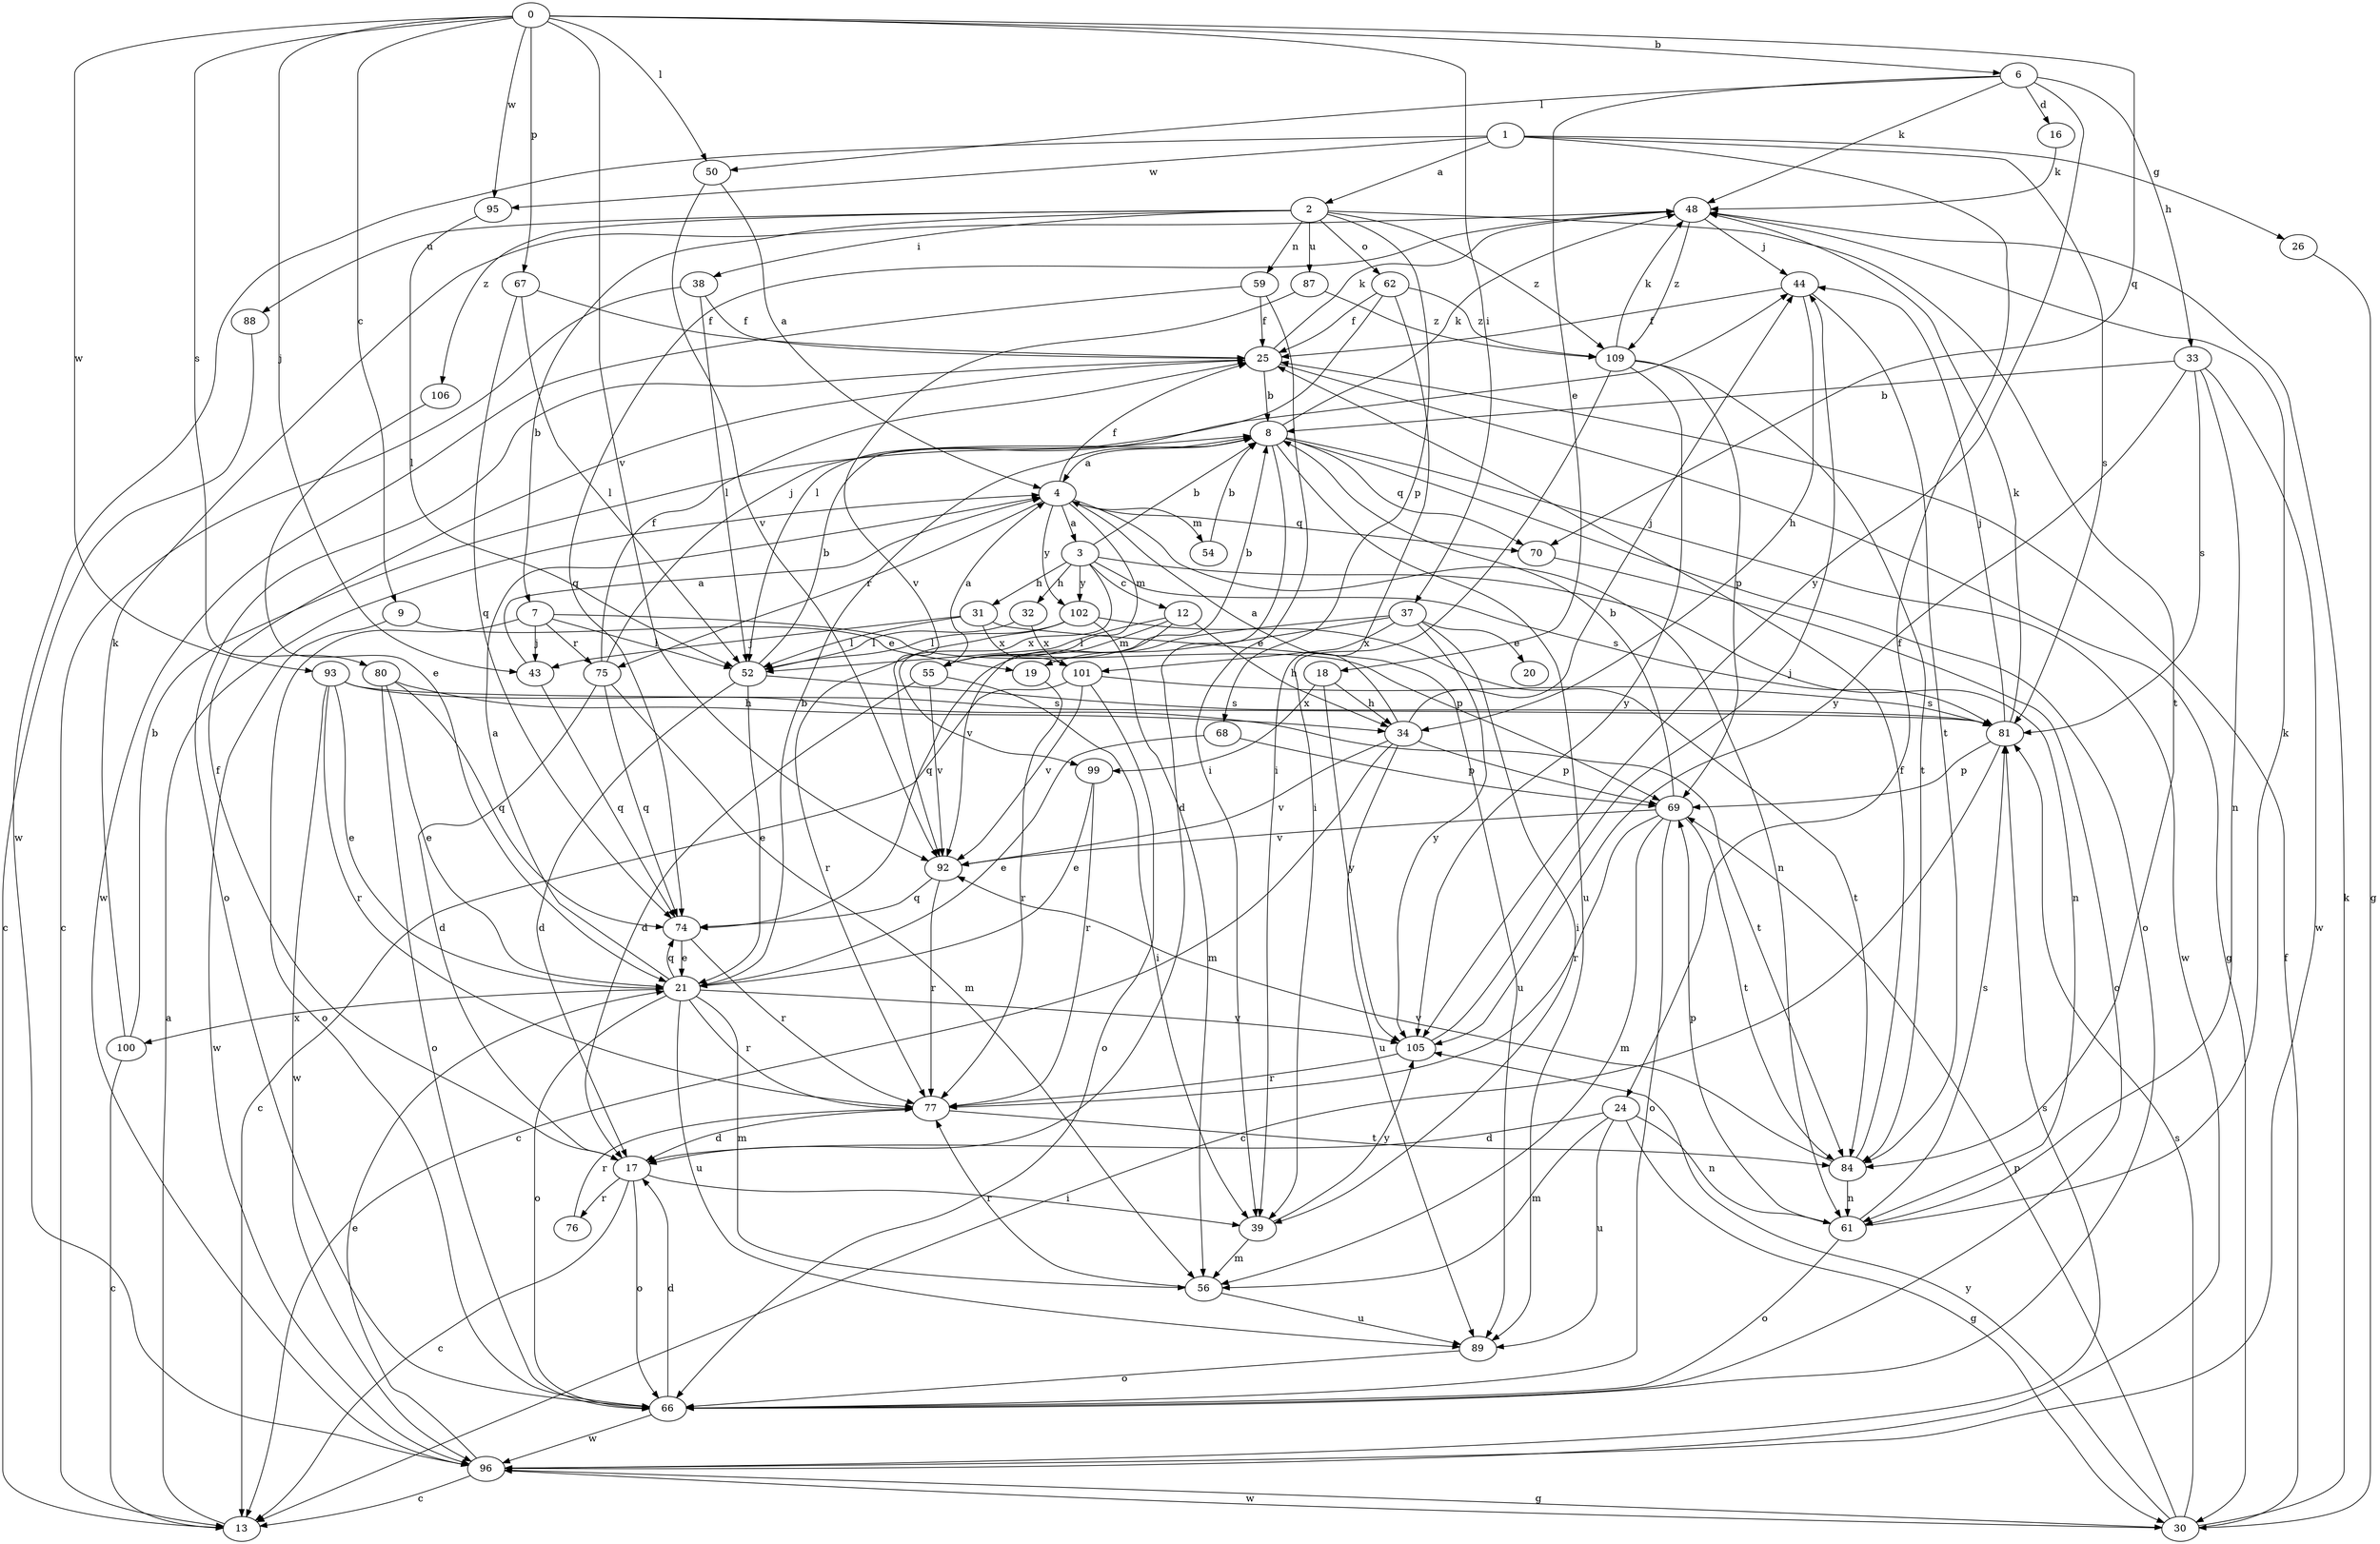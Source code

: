 strict digraph  {
0;
1;
2;
3;
4;
6;
7;
8;
9;
12;
13;
16;
17;
18;
19;
20;
21;
24;
25;
26;
30;
31;
32;
33;
34;
37;
38;
39;
43;
44;
48;
50;
52;
54;
55;
56;
59;
61;
62;
66;
67;
68;
69;
70;
74;
75;
76;
77;
80;
81;
84;
87;
88;
89;
92;
93;
95;
96;
99;
100;
101;
102;
105;
106;
109;
0 -> 6  [label=b];
0 -> 9  [label=c];
0 -> 37  [label=i];
0 -> 43  [label=j];
0 -> 50  [label=l];
0 -> 67  [label=p];
0 -> 70  [label=q];
0 -> 80  [label=s];
0 -> 92  [label=v];
0 -> 93  [label=w];
0 -> 95  [label=w];
1 -> 2  [label=a];
1 -> 24  [label=f];
1 -> 26  [label=g];
1 -> 81  [label=s];
1 -> 95  [label=w];
1 -> 96  [label=w];
2 -> 7  [label=b];
2 -> 38  [label=i];
2 -> 59  [label=n];
2 -> 62  [label=o];
2 -> 68  [label=p];
2 -> 84  [label=t];
2 -> 87  [label=u];
2 -> 88  [label=u];
2 -> 106  [label=z];
2 -> 109  [label=z];
3 -> 8  [label=b];
3 -> 12  [label=c];
3 -> 31  [label=h];
3 -> 32  [label=h];
3 -> 61  [label=n];
3 -> 81  [label=s];
3 -> 99  [label=x];
3 -> 102  [label=y];
4 -> 3  [label=a];
4 -> 25  [label=f];
4 -> 54  [label=m];
4 -> 55  [label=m];
4 -> 61  [label=n];
4 -> 70  [label=q];
4 -> 75  [label=r];
4 -> 102  [label=y];
6 -> 16  [label=d];
6 -> 18  [label=e];
6 -> 33  [label=h];
6 -> 48  [label=k];
6 -> 50  [label=l];
6 -> 105  [label=y];
7 -> 43  [label=j];
7 -> 52  [label=l];
7 -> 66  [label=o];
7 -> 69  [label=p];
7 -> 75  [label=r];
8 -> 4  [label=a];
8 -> 17  [label=d];
8 -> 48  [label=k];
8 -> 66  [label=o];
8 -> 70  [label=q];
8 -> 89  [label=u];
8 -> 96  [label=w];
9 -> 19  [label=e];
9 -> 96  [label=w];
12 -> 34  [label=h];
12 -> 52  [label=l];
12 -> 55  [label=m];
12 -> 92  [label=v];
13 -> 4  [label=a];
16 -> 48  [label=k];
17 -> 13  [label=c];
17 -> 25  [label=f];
17 -> 39  [label=i];
17 -> 66  [label=o];
17 -> 76  [label=r];
18 -> 34  [label=h];
18 -> 99  [label=x];
18 -> 105  [label=y];
19 -> 77  [label=r];
21 -> 4  [label=a];
21 -> 8  [label=b];
21 -> 56  [label=m];
21 -> 66  [label=o];
21 -> 74  [label=q];
21 -> 77  [label=r];
21 -> 89  [label=u];
21 -> 100  [label=x];
21 -> 105  [label=y];
24 -> 17  [label=d];
24 -> 30  [label=g];
24 -> 56  [label=m];
24 -> 61  [label=n];
24 -> 89  [label=u];
25 -> 8  [label=b];
25 -> 30  [label=g];
25 -> 48  [label=k];
25 -> 66  [label=o];
26 -> 30  [label=g];
30 -> 25  [label=f];
30 -> 48  [label=k];
30 -> 69  [label=p];
30 -> 81  [label=s];
30 -> 96  [label=w];
30 -> 105  [label=y];
31 -> 43  [label=j];
31 -> 52  [label=l];
31 -> 89  [label=u];
31 -> 101  [label=x];
32 -> 52  [label=l];
32 -> 101  [label=x];
33 -> 8  [label=b];
33 -> 61  [label=n];
33 -> 81  [label=s];
33 -> 96  [label=w];
33 -> 105  [label=y];
34 -> 4  [label=a];
34 -> 13  [label=c];
34 -> 44  [label=j];
34 -> 69  [label=p];
34 -> 89  [label=u];
34 -> 92  [label=v];
37 -> 19  [label=e];
37 -> 20  [label=e];
37 -> 39  [label=i];
37 -> 74  [label=q];
37 -> 101  [label=x];
37 -> 105  [label=y];
38 -> 13  [label=c];
38 -> 25  [label=f];
38 -> 52  [label=l];
39 -> 56  [label=m];
39 -> 105  [label=y];
43 -> 4  [label=a];
43 -> 74  [label=q];
44 -> 25  [label=f];
44 -> 34  [label=h];
44 -> 84  [label=t];
48 -> 44  [label=j];
48 -> 74  [label=q];
48 -> 109  [label=z];
50 -> 4  [label=a];
50 -> 92  [label=v];
52 -> 8  [label=b];
52 -> 17  [label=d];
52 -> 21  [label=e];
52 -> 81  [label=s];
54 -> 8  [label=b];
55 -> 4  [label=a];
55 -> 8  [label=b];
55 -> 17  [label=d];
55 -> 39  [label=i];
55 -> 92  [label=v];
56 -> 77  [label=r];
56 -> 89  [label=u];
59 -> 25  [label=f];
59 -> 39  [label=i];
59 -> 96  [label=w];
61 -> 48  [label=k];
61 -> 66  [label=o];
61 -> 69  [label=p];
61 -> 81  [label=s];
62 -> 25  [label=f];
62 -> 39  [label=i];
62 -> 52  [label=l];
62 -> 109  [label=z];
66 -> 17  [label=d];
66 -> 96  [label=w];
67 -> 25  [label=f];
67 -> 52  [label=l];
67 -> 74  [label=q];
68 -> 21  [label=e];
68 -> 69  [label=p];
69 -> 8  [label=b];
69 -> 56  [label=m];
69 -> 66  [label=o];
69 -> 77  [label=r];
69 -> 84  [label=t];
69 -> 92  [label=v];
70 -> 66  [label=o];
74 -> 21  [label=e];
74 -> 77  [label=r];
75 -> 17  [label=d];
75 -> 25  [label=f];
75 -> 44  [label=j];
75 -> 56  [label=m];
75 -> 74  [label=q];
76 -> 77  [label=r];
77 -> 17  [label=d];
77 -> 84  [label=t];
80 -> 21  [label=e];
80 -> 34  [label=h];
80 -> 66  [label=o];
80 -> 74  [label=q];
81 -> 13  [label=c];
81 -> 44  [label=j];
81 -> 48  [label=k];
81 -> 69  [label=p];
84 -> 25  [label=f];
84 -> 61  [label=n];
84 -> 92  [label=v];
87 -> 92  [label=v];
87 -> 109  [label=z];
88 -> 13  [label=c];
89 -> 66  [label=o];
92 -> 74  [label=q];
92 -> 77  [label=r];
93 -> 21  [label=e];
93 -> 77  [label=r];
93 -> 81  [label=s];
93 -> 84  [label=t];
93 -> 96  [label=w];
95 -> 52  [label=l];
96 -> 13  [label=c];
96 -> 21  [label=e];
96 -> 30  [label=g];
96 -> 81  [label=s];
99 -> 21  [label=e];
99 -> 77  [label=r];
100 -> 8  [label=b];
100 -> 13  [label=c];
100 -> 48  [label=k];
101 -> 13  [label=c];
101 -> 66  [label=o];
101 -> 81  [label=s];
101 -> 92  [label=v];
102 -> 52  [label=l];
102 -> 56  [label=m];
102 -> 77  [label=r];
102 -> 84  [label=t];
105 -> 44  [label=j];
105 -> 77  [label=r];
106 -> 21  [label=e];
109 -> 39  [label=i];
109 -> 48  [label=k];
109 -> 69  [label=p];
109 -> 84  [label=t];
109 -> 105  [label=y];
}
